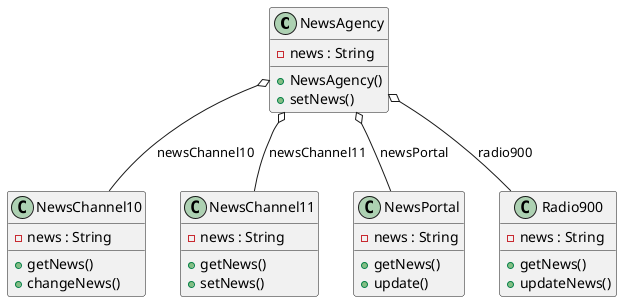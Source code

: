 @startuml

    class NewsAgency {
        - news : String
        + NewsAgency()
        + setNews()
    }  

    class NewsChannel10 {
        - news : String
        + getNews()
        + changeNews()
    }  

    class NewsChannel11 {
        - news : String
        + getNews()
        + setNews()
    }  

    class NewsPortal {
        - news : String
        + getNews()
        + update()
    }  

    class Radio900 {
        - news : String
        + getNews()
        + updateNews()
    }
  

  NewsAgency o-- NewsChannel10 : newsChannel10
  NewsAgency o-- NewsChannel11 : newsChannel11
  NewsAgency o-- NewsPortal : newsPortal
  NewsAgency o-- Radio900 : radio900

@enduml
